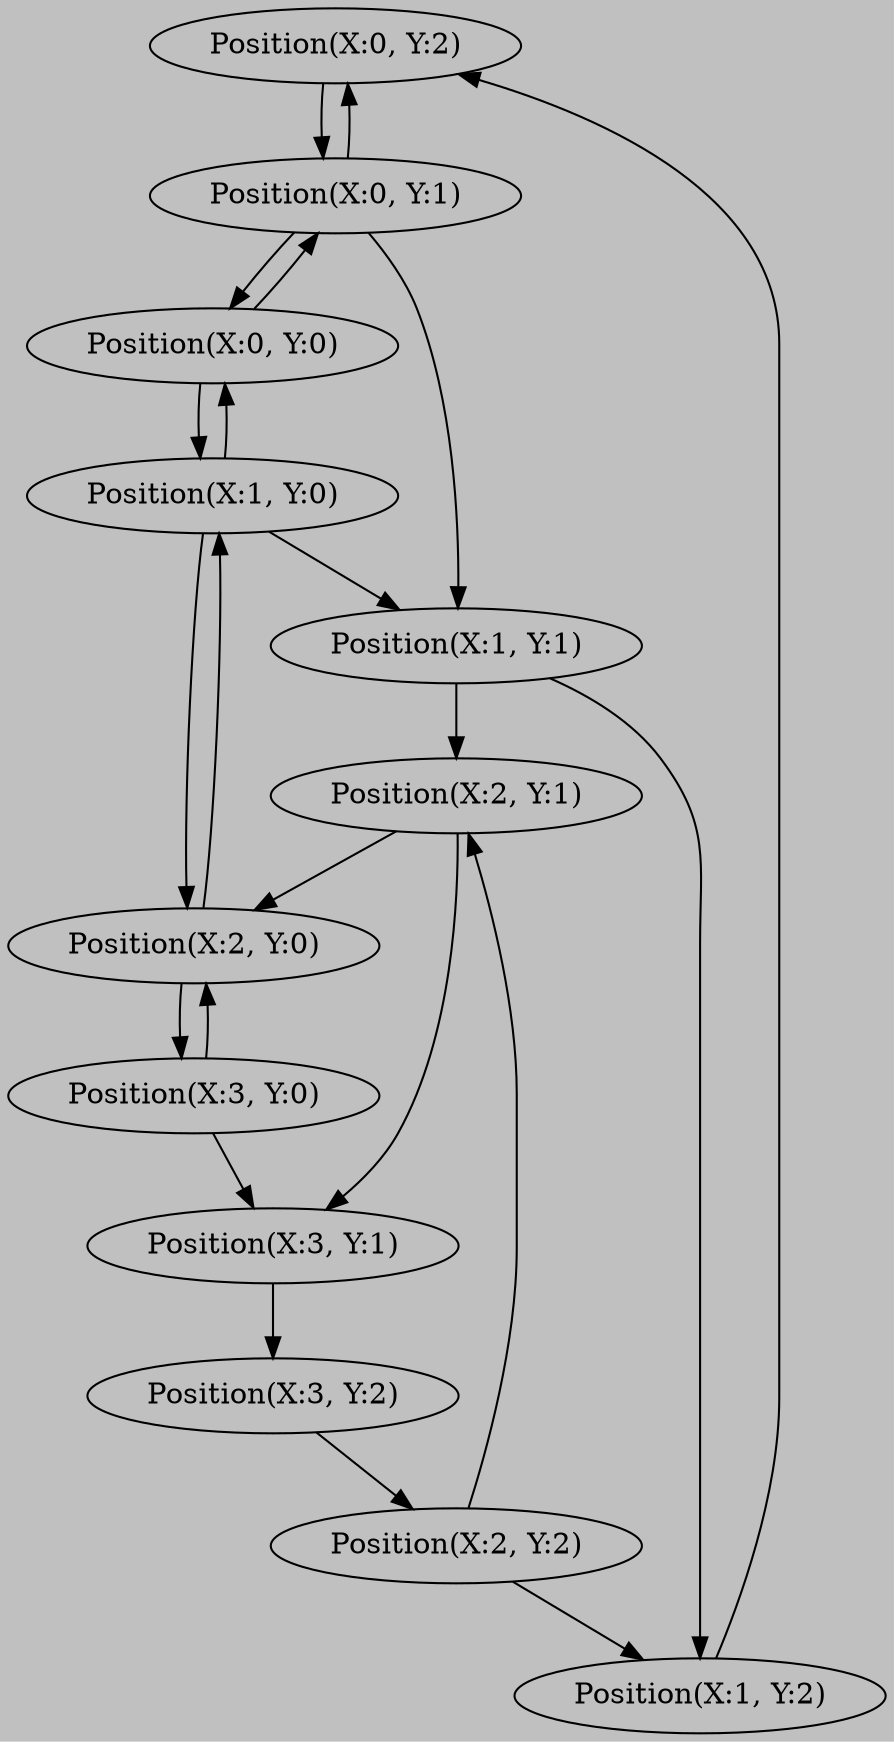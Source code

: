 digraph RGL__DirectedAdjacencyGraph {
    bgcolor = grey
    fontsize = 14

    "Position(X:0, Y:2)" [
        fontsize = 14,
        label = "Position(X:0, Y:2)"
    ]

    "Position(X:0, Y:1)" [
        fontsize = 14,
        label = "Position(X:0, Y:1)"
    ]

    "Position(X:1, Y:1)" [
        fontsize = 14,
        label = "Position(X:1, Y:1)"
    ]

    "Position(X:2, Y:1)" [
        fontsize = 14,
        label = "Position(X:2, Y:1)"
    ]

    "Position(X:3, Y:1)" [
        fontsize = 14,
        label = "Position(X:3, Y:1)"
    ]

    "Position(X:3, Y:2)" [
        fontsize = 14,
        label = "Position(X:3, Y:2)"
    ]

    "Position(X:2, Y:2)" [
        fontsize = 14,
        label = "Position(X:2, Y:2)"
    ]

    "Position(X:1, Y:2)" [
        fontsize = 14,
        label = "Position(X:1, Y:2)"
    ]

    "Position(X:0, Y:0)" [
        fontsize = 14,
        label = "Position(X:0, Y:0)"
    ]

    "Position(X:1, Y:0)" [
        fontsize = 14,
        label = "Position(X:1, Y:0)"
    ]

    "Position(X:2, Y:0)" [
        fontsize = 14,
        label = "Position(X:2, Y:0)"
    ]

    "Position(X:3, Y:0)" [
        fontsize = 14,
        label = "Position(X:3, Y:0)"
    ]

    "Position(X:0, Y:2)" -> "Position(X:0, Y:1)" [
        fontsize = 14
    ]

    "Position(X:0, Y:1)" -> "Position(X:1, Y:1)" [
        fontsize = 14
    ]

    "Position(X:0, Y:1)" -> "Position(X:0, Y:2)" [
        fontsize = 14
    ]

    "Position(X:0, Y:1)" -> "Position(X:0, Y:0)" [
        fontsize = 14
    ]

    "Position(X:1, Y:1)" -> "Position(X:2, Y:1)" [
        fontsize = 14
    ]

    "Position(X:1, Y:1)" -> "Position(X:1, Y:2)" [
        fontsize = 14
    ]

    "Position(X:2, Y:1)" -> "Position(X:3, Y:1)" [
        fontsize = 14
    ]

    "Position(X:2, Y:1)" -> "Position(X:2, Y:0)" [
        fontsize = 14
    ]

    "Position(X:3, Y:1)" -> "Position(X:3, Y:2)" [
        fontsize = 14
    ]

    "Position(X:3, Y:2)" -> "Position(X:2, Y:2)" [
        fontsize = 14
    ]

    "Position(X:2, Y:2)" -> "Position(X:1, Y:2)" [
        fontsize = 14
    ]

    "Position(X:2, Y:2)" -> "Position(X:2, Y:1)" [
        fontsize = 14
    ]

    "Position(X:1, Y:2)" -> "Position(X:0, Y:2)" [
        fontsize = 14
    ]

    "Position(X:0, Y:0)" -> "Position(X:0, Y:1)" [
        fontsize = 14
    ]

    "Position(X:0, Y:0)" -> "Position(X:1, Y:0)" [
        fontsize = 14
    ]

    "Position(X:1, Y:0)" -> "Position(X:2, Y:0)" [
        fontsize = 14
    ]

    "Position(X:1, Y:0)" -> "Position(X:1, Y:1)" [
        fontsize = 14
    ]

    "Position(X:1, Y:0)" -> "Position(X:0, Y:0)" [
        fontsize = 14
    ]

    "Position(X:2, Y:0)" -> "Position(X:3, Y:0)" [
        fontsize = 14
    ]

    "Position(X:2, Y:0)" -> "Position(X:1, Y:0)" [
        fontsize = 14
    ]

    "Position(X:3, Y:0)" -> "Position(X:3, Y:1)" [
        fontsize = 14
    ]

    "Position(X:3, Y:0)" -> "Position(X:2, Y:0)" [
        fontsize = 14
    ]
}
